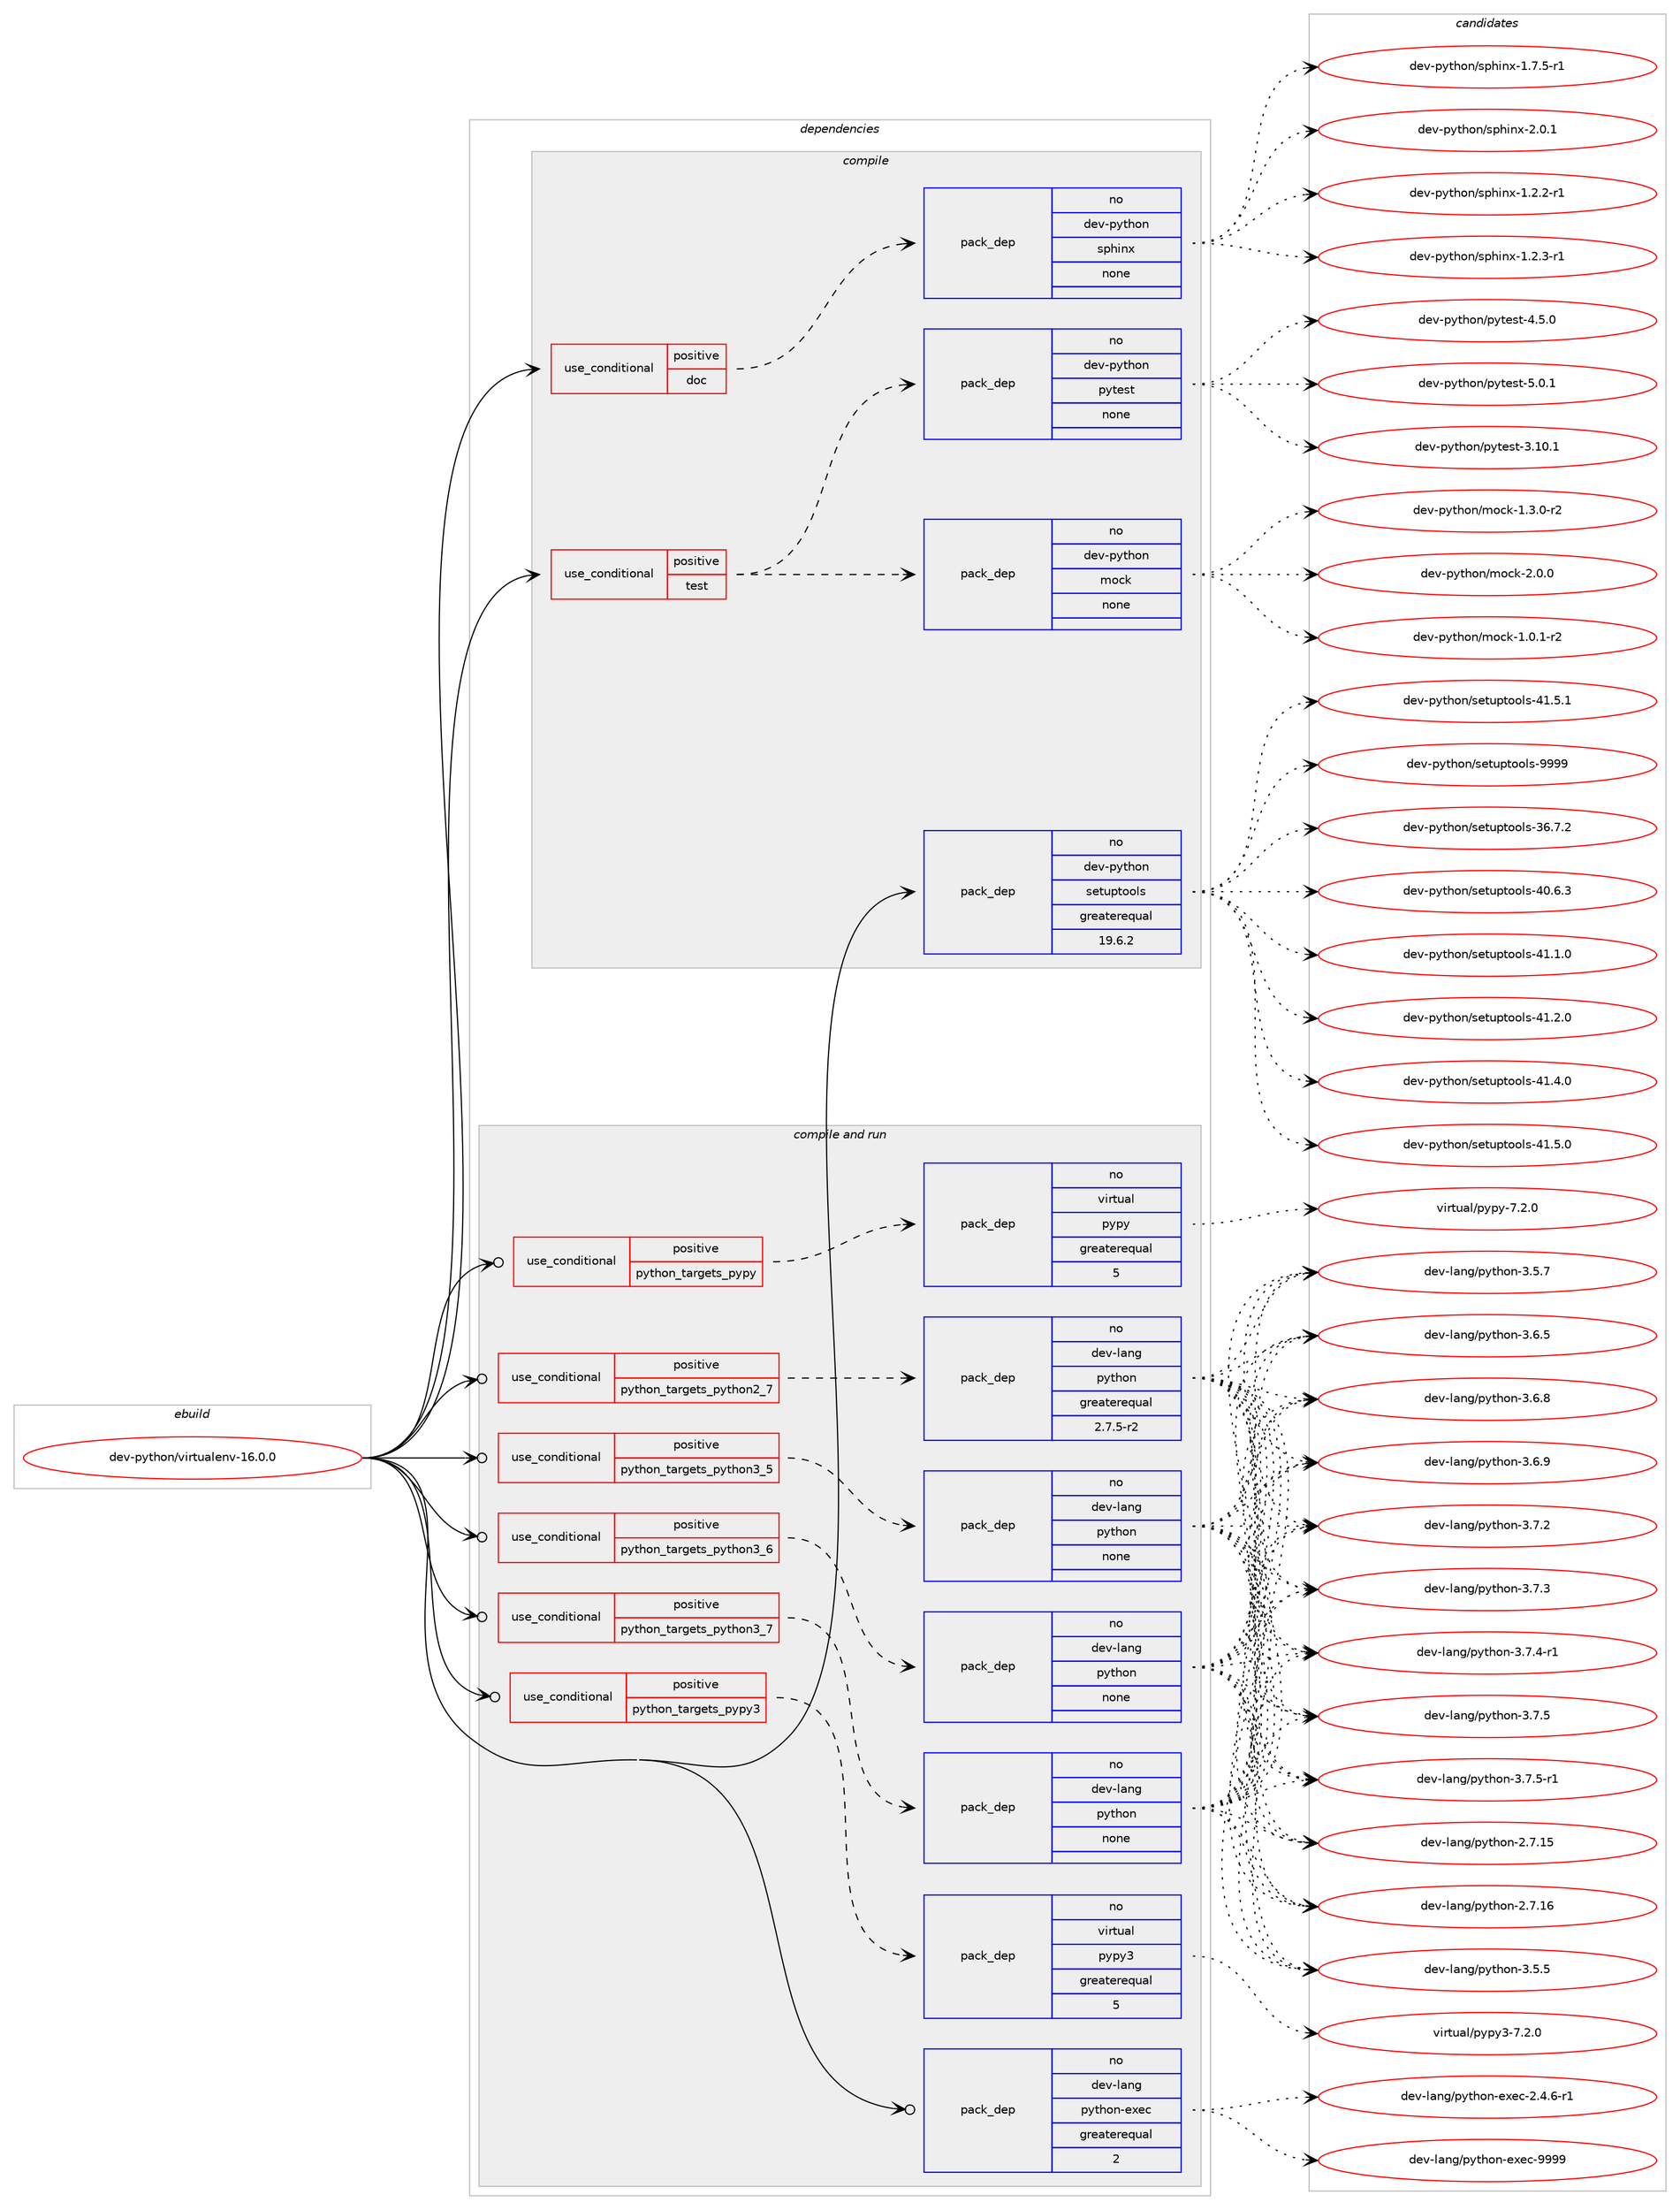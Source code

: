digraph prolog {

# *************
# Graph options
# *************

newrank=true;
concentrate=true;
compound=true;
graph [rankdir=LR,fontname=Helvetica,fontsize=10,ranksep=1.5];#, ranksep=2.5, nodesep=0.2];
edge  [arrowhead=vee];
node  [fontname=Helvetica,fontsize=10];

# **********
# The ebuild
# **********

subgraph cluster_leftcol {
color=gray;
rank=same;
label=<<i>ebuild</i>>;
id [label="dev-python/virtualenv-16.0.0", color=red, width=4, href="../dev-python/virtualenv-16.0.0.svg"];
}

# ****************
# The dependencies
# ****************

subgraph cluster_midcol {
color=gray;
label=<<i>dependencies</i>>;
subgraph cluster_compile {
fillcolor="#eeeeee";
style=filled;
label=<<i>compile</i>>;
subgraph cond151150 {
dependency643016 [label=<<TABLE BORDER="0" CELLBORDER="1" CELLSPACING="0" CELLPADDING="4"><TR><TD ROWSPAN="3" CELLPADDING="10">use_conditional</TD></TR><TR><TD>positive</TD></TR><TR><TD>doc</TD></TR></TABLE>>, shape=none, color=red];
subgraph pack479977 {
dependency643017 [label=<<TABLE BORDER="0" CELLBORDER="1" CELLSPACING="0" CELLPADDING="4" WIDTH="220"><TR><TD ROWSPAN="6" CELLPADDING="30">pack_dep</TD></TR><TR><TD WIDTH="110">no</TD></TR><TR><TD>dev-python</TD></TR><TR><TD>sphinx</TD></TR><TR><TD>none</TD></TR><TR><TD></TD></TR></TABLE>>, shape=none, color=blue];
}
dependency643016:e -> dependency643017:w [weight=20,style="dashed",arrowhead="vee"];
}
id:e -> dependency643016:w [weight=20,style="solid",arrowhead="vee"];
subgraph cond151151 {
dependency643018 [label=<<TABLE BORDER="0" CELLBORDER="1" CELLSPACING="0" CELLPADDING="4"><TR><TD ROWSPAN="3" CELLPADDING="10">use_conditional</TD></TR><TR><TD>positive</TD></TR><TR><TD>test</TD></TR></TABLE>>, shape=none, color=red];
subgraph pack479978 {
dependency643019 [label=<<TABLE BORDER="0" CELLBORDER="1" CELLSPACING="0" CELLPADDING="4" WIDTH="220"><TR><TD ROWSPAN="6" CELLPADDING="30">pack_dep</TD></TR><TR><TD WIDTH="110">no</TD></TR><TR><TD>dev-python</TD></TR><TR><TD>mock</TD></TR><TR><TD>none</TD></TR><TR><TD></TD></TR></TABLE>>, shape=none, color=blue];
}
dependency643018:e -> dependency643019:w [weight=20,style="dashed",arrowhead="vee"];
subgraph pack479979 {
dependency643020 [label=<<TABLE BORDER="0" CELLBORDER="1" CELLSPACING="0" CELLPADDING="4" WIDTH="220"><TR><TD ROWSPAN="6" CELLPADDING="30">pack_dep</TD></TR><TR><TD WIDTH="110">no</TD></TR><TR><TD>dev-python</TD></TR><TR><TD>pytest</TD></TR><TR><TD>none</TD></TR><TR><TD></TD></TR></TABLE>>, shape=none, color=blue];
}
dependency643018:e -> dependency643020:w [weight=20,style="dashed",arrowhead="vee"];
}
id:e -> dependency643018:w [weight=20,style="solid",arrowhead="vee"];
subgraph pack479980 {
dependency643021 [label=<<TABLE BORDER="0" CELLBORDER="1" CELLSPACING="0" CELLPADDING="4" WIDTH="220"><TR><TD ROWSPAN="6" CELLPADDING="30">pack_dep</TD></TR><TR><TD WIDTH="110">no</TD></TR><TR><TD>dev-python</TD></TR><TR><TD>setuptools</TD></TR><TR><TD>greaterequal</TD></TR><TR><TD>19.6.2</TD></TR></TABLE>>, shape=none, color=blue];
}
id:e -> dependency643021:w [weight=20,style="solid",arrowhead="vee"];
}
subgraph cluster_compileandrun {
fillcolor="#eeeeee";
style=filled;
label=<<i>compile and run</i>>;
subgraph cond151152 {
dependency643022 [label=<<TABLE BORDER="0" CELLBORDER="1" CELLSPACING="0" CELLPADDING="4"><TR><TD ROWSPAN="3" CELLPADDING="10">use_conditional</TD></TR><TR><TD>positive</TD></TR><TR><TD>python_targets_pypy</TD></TR></TABLE>>, shape=none, color=red];
subgraph pack479981 {
dependency643023 [label=<<TABLE BORDER="0" CELLBORDER="1" CELLSPACING="0" CELLPADDING="4" WIDTH="220"><TR><TD ROWSPAN="6" CELLPADDING="30">pack_dep</TD></TR><TR><TD WIDTH="110">no</TD></TR><TR><TD>virtual</TD></TR><TR><TD>pypy</TD></TR><TR><TD>greaterequal</TD></TR><TR><TD>5</TD></TR></TABLE>>, shape=none, color=blue];
}
dependency643022:e -> dependency643023:w [weight=20,style="dashed",arrowhead="vee"];
}
id:e -> dependency643022:w [weight=20,style="solid",arrowhead="odotvee"];
subgraph cond151153 {
dependency643024 [label=<<TABLE BORDER="0" CELLBORDER="1" CELLSPACING="0" CELLPADDING="4"><TR><TD ROWSPAN="3" CELLPADDING="10">use_conditional</TD></TR><TR><TD>positive</TD></TR><TR><TD>python_targets_pypy3</TD></TR></TABLE>>, shape=none, color=red];
subgraph pack479982 {
dependency643025 [label=<<TABLE BORDER="0" CELLBORDER="1" CELLSPACING="0" CELLPADDING="4" WIDTH="220"><TR><TD ROWSPAN="6" CELLPADDING="30">pack_dep</TD></TR><TR><TD WIDTH="110">no</TD></TR><TR><TD>virtual</TD></TR><TR><TD>pypy3</TD></TR><TR><TD>greaterequal</TD></TR><TR><TD>5</TD></TR></TABLE>>, shape=none, color=blue];
}
dependency643024:e -> dependency643025:w [weight=20,style="dashed",arrowhead="vee"];
}
id:e -> dependency643024:w [weight=20,style="solid",arrowhead="odotvee"];
subgraph cond151154 {
dependency643026 [label=<<TABLE BORDER="0" CELLBORDER="1" CELLSPACING="0" CELLPADDING="4"><TR><TD ROWSPAN="3" CELLPADDING="10">use_conditional</TD></TR><TR><TD>positive</TD></TR><TR><TD>python_targets_python2_7</TD></TR></TABLE>>, shape=none, color=red];
subgraph pack479983 {
dependency643027 [label=<<TABLE BORDER="0" CELLBORDER="1" CELLSPACING="0" CELLPADDING="4" WIDTH="220"><TR><TD ROWSPAN="6" CELLPADDING="30">pack_dep</TD></TR><TR><TD WIDTH="110">no</TD></TR><TR><TD>dev-lang</TD></TR><TR><TD>python</TD></TR><TR><TD>greaterequal</TD></TR><TR><TD>2.7.5-r2</TD></TR></TABLE>>, shape=none, color=blue];
}
dependency643026:e -> dependency643027:w [weight=20,style="dashed",arrowhead="vee"];
}
id:e -> dependency643026:w [weight=20,style="solid",arrowhead="odotvee"];
subgraph cond151155 {
dependency643028 [label=<<TABLE BORDER="0" CELLBORDER="1" CELLSPACING="0" CELLPADDING="4"><TR><TD ROWSPAN="3" CELLPADDING="10">use_conditional</TD></TR><TR><TD>positive</TD></TR><TR><TD>python_targets_python3_5</TD></TR></TABLE>>, shape=none, color=red];
subgraph pack479984 {
dependency643029 [label=<<TABLE BORDER="0" CELLBORDER="1" CELLSPACING="0" CELLPADDING="4" WIDTH="220"><TR><TD ROWSPAN="6" CELLPADDING="30">pack_dep</TD></TR><TR><TD WIDTH="110">no</TD></TR><TR><TD>dev-lang</TD></TR><TR><TD>python</TD></TR><TR><TD>none</TD></TR><TR><TD></TD></TR></TABLE>>, shape=none, color=blue];
}
dependency643028:e -> dependency643029:w [weight=20,style="dashed",arrowhead="vee"];
}
id:e -> dependency643028:w [weight=20,style="solid",arrowhead="odotvee"];
subgraph cond151156 {
dependency643030 [label=<<TABLE BORDER="0" CELLBORDER="1" CELLSPACING="0" CELLPADDING="4"><TR><TD ROWSPAN="3" CELLPADDING="10">use_conditional</TD></TR><TR><TD>positive</TD></TR><TR><TD>python_targets_python3_6</TD></TR></TABLE>>, shape=none, color=red];
subgraph pack479985 {
dependency643031 [label=<<TABLE BORDER="0" CELLBORDER="1" CELLSPACING="0" CELLPADDING="4" WIDTH="220"><TR><TD ROWSPAN="6" CELLPADDING="30">pack_dep</TD></TR><TR><TD WIDTH="110">no</TD></TR><TR><TD>dev-lang</TD></TR><TR><TD>python</TD></TR><TR><TD>none</TD></TR><TR><TD></TD></TR></TABLE>>, shape=none, color=blue];
}
dependency643030:e -> dependency643031:w [weight=20,style="dashed",arrowhead="vee"];
}
id:e -> dependency643030:w [weight=20,style="solid",arrowhead="odotvee"];
subgraph cond151157 {
dependency643032 [label=<<TABLE BORDER="0" CELLBORDER="1" CELLSPACING="0" CELLPADDING="4"><TR><TD ROWSPAN="3" CELLPADDING="10">use_conditional</TD></TR><TR><TD>positive</TD></TR><TR><TD>python_targets_python3_7</TD></TR></TABLE>>, shape=none, color=red];
subgraph pack479986 {
dependency643033 [label=<<TABLE BORDER="0" CELLBORDER="1" CELLSPACING="0" CELLPADDING="4" WIDTH="220"><TR><TD ROWSPAN="6" CELLPADDING="30">pack_dep</TD></TR><TR><TD WIDTH="110">no</TD></TR><TR><TD>dev-lang</TD></TR><TR><TD>python</TD></TR><TR><TD>none</TD></TR><TR><TD></TD></TR></TABLE>>, shape=none, color=blue];
}
dependency643032:e -> dependency643033:w [weight=20,style="dashed",arrowhead="vee"];
}
id:e -> dependency643032:w [weight=20,style="solid",arrowhead="odotvee"];
subgraph pack479987 {
dependency643034 [label=<<TABLE BORDER="0" CELLBORDER="1" CELLSPACING="0" CELLPADDING="4" WIDTH="220"><TR><TD ROWSPAN="6" CELLPADDING="30">pack_dep</TD></TR><TR><TD WIDTH="110">no</TD></TR><TR><TD>dev-lang</TD></TR><TR><TD>python-exec</TD></TR><TR><TD>greaterequal</TD></TR><TR><TD>2</TD></TR></TABLE>>, shape=none, color=blue];
}
id:e -> dependency643034:w [weight=20,style="solid",arrowhead="odotvee"];
}
subgraph cluster_run {
fillcolor="#eeeeee";
style=filled;
label=<<i>run</i>>;
}
}

# **************
# The candidates
# **************

subgraph cluster_choices {
rank=same;
color=gray;
label=<<i>candidates</i>>;

subgraph choice479977 {
color=black;
nodesep=1;
choice10010111845112121116104111110471151121041051101204549465046504511449 [label="dev-python/sphinx-1.2.2-r1", color=red, width=4,href="../dev-python/sphinx-1.2.2-r1.svg"];
choice10010111845112121116104111110471151121041051101204549465046514511449 [label="dev-python/sphinx-1.2.3-r1", color=red, width=4,href="../dev-python/sphinx-1.2.3-r1.svg"];
choice10010111845112121116104111110471151121041051101204549465546534511449 [label="dev-python/sphinx-1.7.5-r1", color=red, width=4,href="../dev-python/sphinx-1.7.5-r1.svg"];
choice1001011184511212111610411111047115112104105110120455046484649 [label="dev-python/sphinx-2.0.1", color=red, width=4,href="../dev-python/sphinx-2.0.1.svg"];
dependency643017:e -> choice10010111845112121116104111110471151121041051101204549465046504511449:w [style=dotted,weight="100"];
dependency643017:e -> choice10010111845112121116104111110471151121041051101204549465046514511449:w [style=dotted,weight="100"];
dependency643017:e -> choice10010111845112121116104111110471151121041051101204549465546534511449:w [style=dotted,weight="100"];
dependency643017:e -> choice1001011184511212111610411111047115112104105110120455046484649:w [style=dotted,weight="100"];
}
subgraph choice479978 {
color=black;
nodesep=1;
choice1001011184511212111610411111047109111991074549464846494511450 [label="dev-python/mock-1.0.1-r2", color=red, width=4,href="../dev-python/mock-1.0.1-r2.svg"];
choice1001011184511212111610411111047109111991074549465146484511450 [label="dev-python/mock-1.3.0-r2", color=red, width=4,href="../dev-python/mock-1.3.0-r2.svg"];
choice100101118451121211161041111104710911199107455046484648 [label="dev-python/mock-2.0.0", color=red, width=4,href="../dev-python/mock-2.0.0.svg"];
dependency643019:e -> choice1001011184511212111610411111047109111991074549464846494511450:w [style=dotted,weight="100"];
dependency643019:e -> choice1001011184511212111610411111047109111991074549465146484511450:w [style=dotted,weight="100"];
dependency643019:e -> choice100101118451121211161041111104710911199107455046484648:w [style=dotted,weight="100"];
}
subgraph choice479979 {
color=black;
nodesep=1;
choice100101118451121211161041111104711212111610111511645514649484649 [label="dev-python/pytest-3.10.1", color=red, width=4,href="../dev-python/pytest-3.10.1.svg"];
choice1001011184511212111610411111047112121116101115116455246534648 [label="dev-python/pytest-4.5.0", color=red, width=4,href="../dev-python/pytest-4.5.0.svg"];
choice1001011184511212111610411111047112121116101115116455346484649 [label="dev-python/pytest-5.0.1", color=red, width=4,href="../dev-python/pytest-5.0.1.svg"];
dependency643020:e -> choice100101118451121211161041111104711212111610111511645514649484649:w [style=dotted,weight="100"];
dependency643020:e -> choice1001011184511212111610411111047112121116101115116455246534648:w [style=dotted,weight="100"];
dependency643020:e -> choice1001011184511212111610411111047112121116101115116455346484649:w [style=dotted,weight="100"];
}
subgraph choice479980 {
color=black;
nodesep=1;
choice100101118451121211161041111104711510111611711211611111110811545515446554650 [label="dev-python/setuptools-36.7.2", color=red, width=4,href="../dev-python/setuptools-36.7.2.svg"];
choice100101118451121211161041111104711510111611711211611111110811545524846544651 [label="dev-python/setuptools-40.6.3", color=red, width=4,href="../dev-python/setuptools-40.6.3.svg"];
choice100101118451121211161041111104711510111611711211611111110811545524946494648 [label="dev-python/setuptools-41.1.0", color=red, width=4,href="../dev-python/setuptools-41.1.0.svg"];
choice100101118451121211161041111104711510111611711211611111110811545524946504648 [label="dev-python/setuptools-41.2.0", color=red, width=4,href="../dev-python/setuptools-41.2.0.svg"];
choice100101118451121211161041111104711510111611711211611111110811545524946524648 [label="dev-python/setuptools-41.4.0", color=red, width=4,href="../dev-python/setuptools-41.4.0.svg"];
choice100101118451121211161041111104711510111611711211611111110811545524946534648 [label="dev-python/setuptools-41.5.0", color=red, width=4,href="../dev-python/setuptools-41.5.0.svg"];
choice100101118451121211161041111104711510111611711211611111110811545524946534649 [label="dev-python/setuptools-41.5.1", color=red, width=4,href="../dev-python/setuptools-41.5.1.svg"];
choice10010111845112121116104111110471151011161171121161111111081154557575757 [label="dev-python/setuptools-9999", color=red, width=4,href="../dev-python/setuptools-9999.svg"];
dependency643021:e -> choice100101118451121211161041111104711510111611711211611111110811545515446554650:w [style=dotted,weight="100"];
dependency643021:e -> choice100101118451121211161041111104711510111611711211611111110811545524846544651:w [style=dotted,weight="100"];
dependency643021:e -> choice100101118451121211161041111104711510111611711211611111110811545524946494648:w [style=dotted,weight="100"];
dependency643021:e -> choice100101118451121211161041111104711510111611711211611111110811545524946504648:w [style=dotted,weight="100"];
dependency643021:e -> choice100101118451121211161041111104711510111611711211611111110811545524946524648:w [style=dotted,weight="100"];
dependency643021:e -> choice100101118451121211161041111104711510111611711211611111110811545524946534648:w [style=dotted,weight="100"];
dependency643021:e -> choice100101118451121211161041111104711510111611711211611111110811545524946534649:w [style=dotted,weight="100"];
dependency643021:e -> choice10010111845112121116104111110471151011161171121161111111081154557575757:w [style=dotted,weight="100"];
}
subgraph choice479981 {
color=black;
nodesep=1;
choice1181051141161179710847112121112121455546504648 [label="virtual/pypy-7.2.0", color=red, width=4,href="../virtual/pypy-7.2.0.svg"];
dependency643023:e -> choice1181051141161179710847112121112121455546504648:w [style=dotted,weight="100"];
}
subgraph choice479982 {
color=black;
nodesep=1;
choice118105114116117971084711212111212151455546504648 [label="virtual/pypy3-7.2.0", color=red, width=4,href="../virtual/pypy3-7.2.0.svg"];
dependency643025:e -> choice118105114116117971084711212111212151455546504648:w [style=dotted,weight="100"];
}
subgraph choice479983 {
color=black;
nodesep=1;
choice10010111845108971101034711212111610411111045504655464953 [label="dev-lang/python-2.7.15", color=red, width=4,href="../dev-lang/python-2.7.15.svg"];
choice10010111845108971101034711212111610411111045504655464954 [label="dev-lang/python-2.7.16", color=red, width=4,href="../dev-lang/python-2.7.16.svg"];
choice100101118451089711010347112121116104111110455146534653 [label="dev-lang/python-3.5.5", color=red, width=4,href="../dev-lang/python-3.5.5.svg"];
choice100101118451089711010347112121116104111110455146534655 [label="dev-lang/python-3.5.7", color=red, width=4,href="../dev-lang/python-3.5.7.svg"];
choice100101118451089711010347112121116104111110455146544653 [label="dev-lang/python-3.6.5", color=red, width=4,href="../dev-lang/python-3.6.5.svg"];
choice100101118451089711010347112121116104111110455146544656 [label="dev-lang/python-3.6.8", color=red, width=4,href="../dev-lang/python-3.6.8.svg"];
choice100101118451089711010347112121116104111110455146544657 [label="dev-lang/python-3.6.9", color=red, width=4,href="../dev-lang/python-3.6.9.svg"];
choice100101118451089711010347112121116104111110455146554650 [label="dev-lang/python-3.7.2", color=red, width=4,href="../dev-lang/python-3.7.2.svg"];
choice100101118451089711010347112121116104111110455146554651 [label="dev-lang/python-3.7.3", color=red, width=4,href="../dev-lang/python-3.7.3.svg"];
choice1001011184510897110103471121211161041111104551465546524511449 [label="dev-lang/python-3.7.4-r1", color=red, width=4,href="../dev-lang/python-3.7.4-r1.svg"];
choice100101118451089711010347112121116104111110455146554653 [label="dev-lang/python-3.7.5", color=red, width=4,href="../dev-lang/python-3.7.5.svg"];
choice1001011184510897110103471121211161041111104551465546534511449 [label="dev-lang/python-3.7.5-r1", color=red, width=4,href="../dev-lang/python-3.7.5-r1.svg"];
dependency643027:e -> choice10010111845108971101034711212111610411111045504655464953:w [style=dotted,weight="100"];
dependency643027:e -> choice10010111845108971101034711212111610411111045504655464954:w [style=dotted,weight="100"];
dependency643027:e -> choice100101118451089711010347112121116104111110455146534653:w [style=dotted,weight="100"];
dependency643027:e -> choice100101118451089711010347112121116104111110455146534655:w [style=dotted,weight="100"];
dependency643027:e -> choice100101118451089711010347112121116104111110455146544653:w [style=dotted,weight="100"];
dependency643027:e -> choice100101118451089711010347112121116104111110455146544656:w [style=dotted,weight="100"];
dependency643027:e -> choice100101118451089711010347112121116104111110455146544657:w [style=dotted,weight="100"];
dependency643027:e -> choice100101118451089711010347112121116104111110455146554650:w [style=dotted,weight="100"];
dependency643027:e -> choice100101118451089711010347112121116104111110455146554651:w [style=dotted,weight="100"];
dependency643027:e -> choice1001011184510897110103471121211161041111104551465546524511449:w [style=dotted,weight="100"];
dependency643027:e -> choice100101118451089711010347112121116104111110455146554653:w [style=dotted,weight="100"];
dependency643027:e -> choice1001011184510897110103471121211161041111104551465546534511449:w [style=dotted,weight="100"];
}
subgraph choice479984 {
color=black;
nodesep=1;
choice10010111845108971101034711212111610411111045504655464953 [label="dev-lang/python-2.7.15", color=red, width=4,href="../dev-lang/python-2.7.15.svg"];
choice10010111845108971101034711212111610411111045504655464954 [label="dev-lang/python-2.7.16", color=red, width=4,href="../dev-lang/python-2.7.16.svg"];
choice100101118451089711010347112121116104111110455146534653 [label="dev-lang/python-3.5.5", color=red, width=4,href="../dev-lang/python-3.5.5.svg"];
choice100101118451089711010347112121116104111110455146534655 [label="dev-lang/python-3.5.7", color=red, width=4,href="../dev-lang/python-3.5.7.svg"];
choice100101118451089711010347112121116104111110455146544653 [label="dev-lang/python-3.6.5", color=red, width=4,href="../dev-lang/python-3.6.5.svg"];
choice100101118451089711010347112121116104111110455146544656 [label="dev-lang/python-3.6.8", color=red, width=4,href="../dev-lang/python-3.6.8.svg"];
choice100101118451089711010347112121116104111110455146544657 [label="dev-lang/python-3.6.9", color=red, width=4,href="../dev-lang/python-3.6.9.svg"];
choice100101118451089711010347112121116104111110455146554650 [label="dev-lang/python-3.7.2", color=red, width=4,href="../dev-lang/python-3.7.2.svg"];
choice100101118451089711010347112121116104111110455146554651 [label="dev-lang/python-3.7.3", color=red, width=4,href="../dev-lang/python-3.7.3.svg"];
choice1001011184510897110103471121211161041111104551465546524511449 [label="dev-lang/python-3.7.4-r1", color=red, width=4,href="../dev-lang/python-3.7.4-r1.svg"];
choice100101118451089711010347112121116104111110455146554653 [label="dev-lang/python-3.7.5", color=red, width=4,href="../dev-lang/python-3.7.5.svg"];
choice1001011184510897110103471121211161041111104551465546534511449 [label="dev-lang/python-3.7.5-r1", color=red, width=4,href="../dev-lang/python-3.7.5-r1.svg"];
dependency643029:e -> choice10010111845108971101034711212111610411111045504655464953:w [style=dotted,weight="100"];
dependency643029:e -> choice10010111845108971101034711212111610411111045504655464954:w [style=dotted,weight="100"];
dependency643029:e -> choice100101118451089711010347112121116104111110455146534653:w [style=dotted,weight="100"];
dependency643029:e -> choice100101118451089711010347112121116104111110455146534655:w [style=dotted,weight="100"];
dependency643029:e -> choice100101118451089711010347112121116104111110455146544653:w [style=dotted,weight="100"];
dependency643029:e -> choice100101118451089711010347112121116104111110455146544656:w [style=dotted,weight="100"];
dependency643029:e -> choice100101118451089711010347112121116104111110455146544657:w [style=dotted,weight="100"];
dependency643029:e -> choice100101118451089711010347112121116104111110455146554650:w [style=dotted,weight="100"];
dependency643029:e -> choice100101118451089711010347112121116104111110455146554651:w [style=dotted,weight="100"];
dependency643029:e -> choice1001011184510897110103471121211161041111104551465546524511449:w [style=dotted,weight="100"];
dependency643029:e -> choice100101118451089711010347112121116104111110455146554653:w [style=dotted,weight="100"];
dependency643029:e -> choice1001011184510897110103471121211161041111104551465546534511449:w [style=dotted,weight="100"];
}
subgraph choice479985 {
color=black;
nodesep=1;
choice10010111845108971101034711212111610411111045504655464953 [label="dev-lang/python-2.7.15", color=red, width=4,href="../dev-lang/python-2.7.15.svg"];
choice10010111845108971101034711212111610411111045504655464954 [label="dev-lang/python-2.7.16", color=red, width=4,href="../dev-lang/python-2.7.16.svg"];
choice100101118451089711010347112121116104111110455146534653 [label="dev-lang/python-3.5.5", color=red, width=4,href="../dev-lang/python-3.5.5.svg"];
choice100101118451089711010347112121116104111110455146534655 [label="dev-lang/python-3.5.7", color=red, width=4,href="../dev-lang/python-3.5.7.svg"];
choice100101118451089711010347112121116104111110455146544653 [label="dev-lang/python-3.6.5", color=red, width=4,href="../dev-lang/python-3.6.5.svg"];
choice100101118451089711010347112121116104111110455146544656 [label="dev-lang/python-3.6.8", color=red, width=4,href="../dev-lang/python-3.6.8.svg"];
choice100101118451089711010347112121116104111110455146544657 [label="dev-lang/python-3.6.9", color=red, width=4,href="../dev-lang/python-3.6.9.svg"];
choice100101118451089711010347112121116104111110455146554650 [label="dev-lang/python-3.7.2", color=red, width=4,href="../dev-lang/python-3.7.2.svg"];
choice100101118451089711010347112121116104111110455146554651 [label="dev-lang/python-3.7.3", color=red, width=4,href="../dev-lang/python-3.7.3.svg"];
choice1001011184510897110103471121211161041111104551465546524511449 [label="dev-lang/python-3.7.4-r1", color=red, width=4,href="../dev-lang/python-3.7.4-r1.svg"];
choice100101118451089711010347112121116104111110455146554653 [label="dev-lang/python-3.7.5", color=red, width=4,href="../dev-lang/python-3.7.5.svg"];
choice1001011184510897110103471121211161041111104551465546534511449 [label="dev-lang/python-3.7.5-r1", color=red, width=4,href="../dev-lang/python-3.7.5-r1.svg"];
dependency643031:e -> choice10010111845108971101034711212111610411111045504655464953:w [style=dotted,weight="100"];
dependency643031:e -> choice10010111845108971101034711212111610411111045504655464954:w [style=dotted,weight="100"];
dependency643031:e -> choice100101118451089711010347112121116104111110455146534653:w [style=dotted,weight="100"];
dependency643031:e -> choice100101118451089711010347112121116104111110455146534655:w [style=dotted,weight="100"];
dependency643031:e -> choice100101118451089711010347112121116104111110455146544653:w [style=dotted,weight="100"];
dependency643031:e -> choice100101118451089711010347112121116104111110455146544656:w [style=dotted,weight="100"];
dependency643031:e -> choice100101118451089711010347112121116104111110455146544657:w [style=dotted,weight="100"];
dependency643031:e -> choice100101118451089711010347112121116104111110455146554650:w [style=dotted,weight="100"];
dependency643031:e -> choice100101118451089711010347112121116104111110455146554651:w [style=dotted,weight="100"];
dependency643031:e -> choice1001011184510897110103471121211161041111104551465546524511449:w [style=dotted,weight="100"];
dependency643031:e -> choice100101118451089711010347112121116104111110455146554653:w [style=dotted,weight="100"];
dependency643031:e -> choice1001011184510897110103471121211161041111104551465546534511449:w [style=dotted,weight="100"];
}
subgraph choice479986 {
color=black;
nodesep=1;
choice10010111845108971101034711212111610411111045504655464953 [label="dev-lang/python-2.7.15", color=red, width=4,href="../dev-lang/python-2.7.15.svg"];
choice10010111845108971101034711212111610411111045504655464954 [label="dev-lang/python-2.7.16", color=red, width=4,href="../dev-lang/python-2.7.16.svg"];
choice100101118451089711010347112121116104111110455146534653 [label="dev-lang/python-3.5.5", color=red, width=4,href="../dev-lang/python-3.5.5.svg"];
choice100101118451089711010347112121116104111110455146534655 [label="dev-lang/python-3.5.7", color=red, width=4,href="../dev-lang/python-3.5.7.svg"];
choice100101118451089711010347112121116104111110455146544653 [label="dev-lang/python-3.6.5", color=red, width=4,href="../dev-lang/python-3.6.5.svg"];
choice100101118451089711010347112121116104111110455146544656 [label="dev-lang/python-3.6.8", color=red, width=4,href="../dev-lang/python-3.6.8.svg"];
choice100101118451089711010347112121116104111110455146544657 [label="dev-lang/python-3.6.9", color=red, width=4,href="../dev-lang/python-3.6.9.svg"];
choice100101118451089711010347112121116104111110455146554650 [label="dev-lang/python-3.7.2", color=red, width=4,href="../dev-lang/python-3.7.2.svg"];
choice100101118451089711010347112121116104111110455146554651 [label="dev-lang/python-3.7.3", color=red, width=4,href="../dev-lang/python-3.7.3.svg"];
choice1001011184510897110103471121211161041111104551465546524511449 [label="dev-lang/python-3.7.4-r1", color=red, width=4,href="../dev-lang/python-3.7.4-r1.svg"];
choice100101118451089711010347112121116104111110455146554653 [label="dev-lang/python-3.7.5", color=red, width=4,href="../dev-lang/python-3.7.5.svg"];
choice1001011184510897110103471121211161041111104551465546534511449 [label="dev-lang/python-3.7.5-r1", color=red, width=4,href="../dev-lang/python-3.7.5-r1.svg"];
dependency643033:e -> choice10010111845108971101034711212111610411111045504655464953:w [style=dotted,weight="100"];
dependency643033:e -> choice10010111845108971101034711212111610411111045504655464954:w [style=dotted,weight="100"];
dependency643033:e -> choice100101118451089711010347112121116104111110455146534653:w [style=dotted,weight="100"];
dependency643033:e -> choice100101118451089711010347112121116104111110455146534655:w [style=dotted,weight="100"];
dependency643033:e -> choice100101118451089711010347112121116104111110455146544653:w [style=dotted,weight="100"];
dependency643033:e -> choice100101118451089711010347112121116104111110455146544656:w [style=dotted,weight="100"];
dependency643033:e -> choice100101118451089711010347112121116104111110455146544657:w [style=dotted,weight="100"];
dependency643033:e -> choice100101118451089711010347112121116104111110455146554650:w [style=dotted,weight="100"];
dependency643033:e -> choice100101118451089711010347112121116104111110455146554651:w [style=dotted,weight="100"];
dependency643033:e -> choice1001011184510897110103471121211161041111104551465546524511449:w [style=dotted,weight="100"];
dependency643033:e -> choice100101118451089711010347112121116104111110455146554653:w [style=dotted,weight="100"];
dependency643033:e -> choice1001011184510897110103471121211161041111104551465546534511449:w [style=dotted,weight="100"];
}
subgraph choice479987 {
color=black;
nodesep=1;
choice10010111845108971101034711212111610411111045101120101994550465246544511449 [label="dev-lang/python-exec-2.4.6-r1", color=red, width=4,href="../dev-lang/python-exec-2.4.6-r1.svg"];
choice10010111845108971101034711212111610411111045101120101994557575757 [label="dev-lang/python-exec-9999", color=red, width=4,href="../dev-lang/python-exec-9999.svg"];
dependency643034:e -> choice10010111845108971101034711212111610411111045101120101994550465246544511449:w [style=dotted,weight="100"];
dependency643034:e -> choice10010111845108971101034711212111610411111045101120101994557575757:w [style=dotted,weight="100"];
}
}

}
